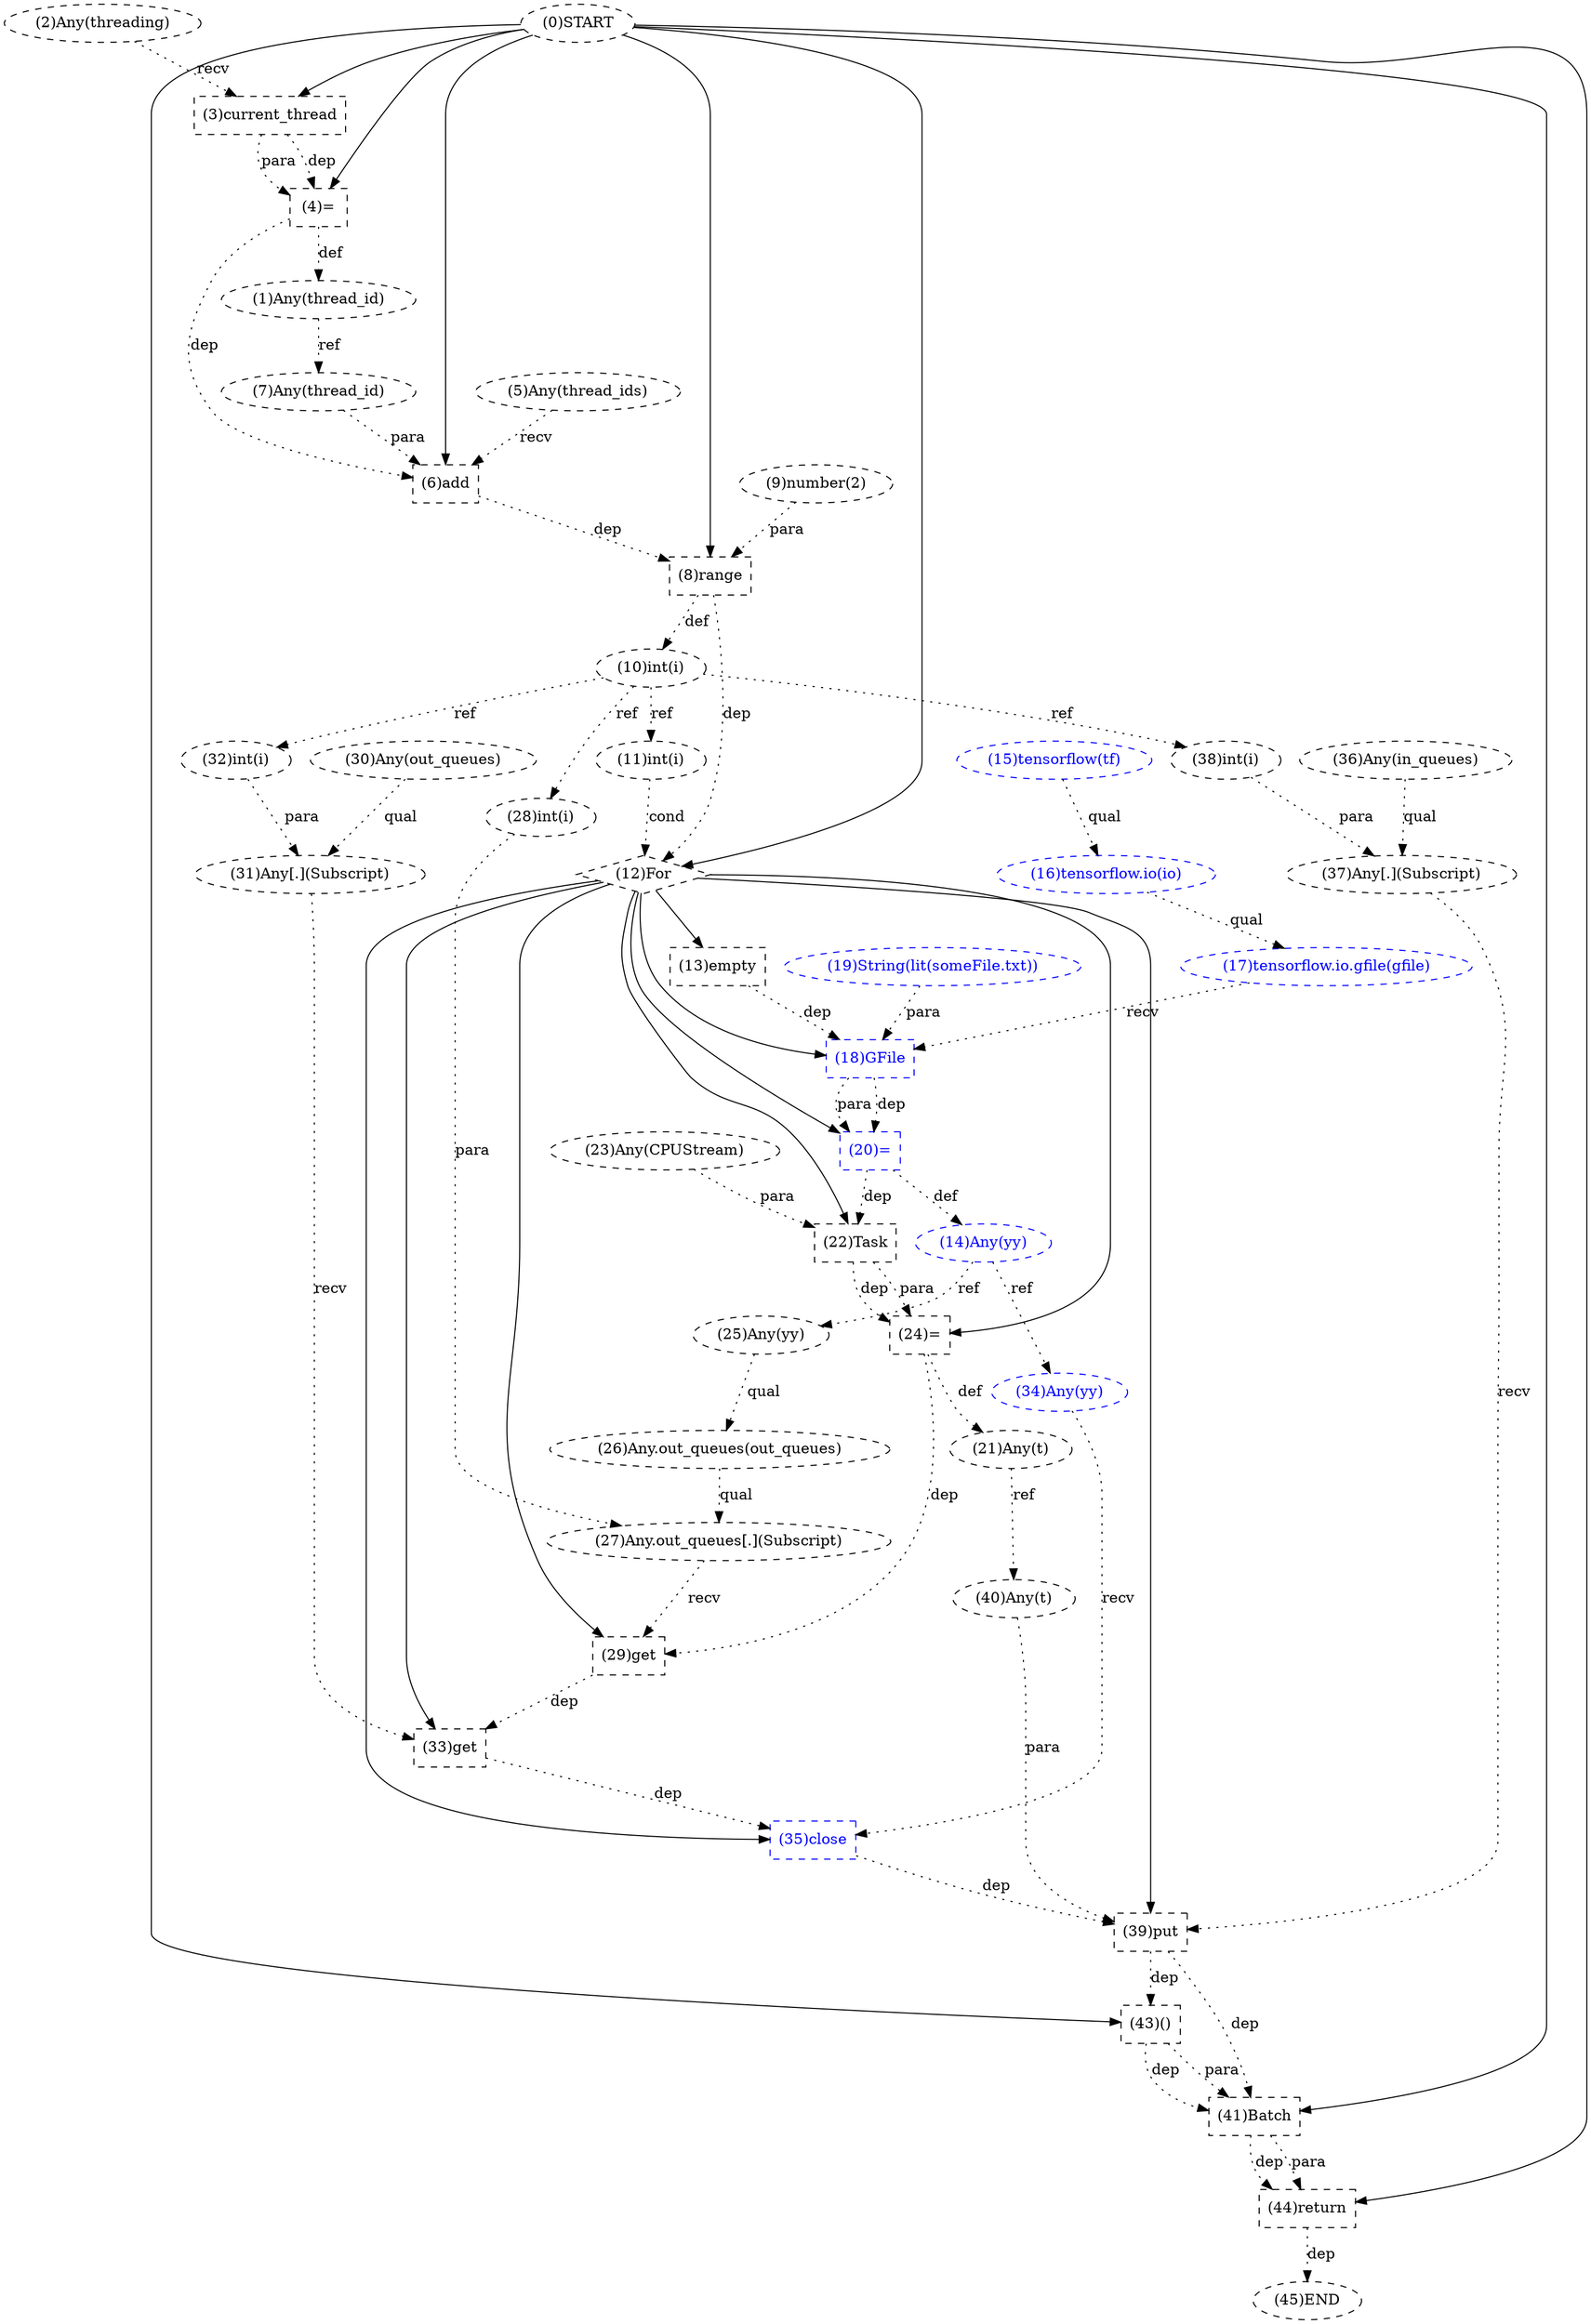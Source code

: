digraph G {
1 [label="(29)get" shape=box style=dashed]
2 [label="(1)Any(thread_id)" shape=ellipse style=dashed]
3 [label="(8)range" shape=box style=dashed]
4 [label="(34)Any(yy)" shape=ellipse style=dashed color=blue fontcolor=blue]
5 [label="(40)Any(t)" shape=ellipse style=dashed]
6 [label="(5)Any(thread_ids)" shape=ellipse style=dashed]
7 [label="(32)int(i)" shape=ellipse style=dashed]
8 [label="(2)Any(threading)" shape=ellipse style=dashed]
9 [label="(18)GFile" shape=box style=dashed color=blue fontcolor=blue]
10 [label="(0)START" style=dashed]
11 [label="(23)Any(CPUStream)" shape=ellipse style=dashed]
12 [label="(43)()" shape=box style=dashed]
13 [label="(9)number(2)" shape=ellipse style=dashed]
14 [label="(15)tensorflow(tf)" shape=ellipse style=dashed color=blue fontcolor=blue]
15 [label="(33)get" shape=box style=dashed]
16 [label="(3)current_thread" shape=box style=dashed]
17 [label="(27)Any.out_queues[.](Subscript)" shape=ellipse style=dashed]
18 [label="(22)Task" shape=box style=dashed]
19 [label="(38)int(i)" shape=ellipse style=dashed]
20 [label="(7)Any(thread_id)" shape=ellipse style=dashed]
21 [label="(45)END" style=dashed]
22 [label="(31)Any[.](Subscript)" shape=ellipse style=dashed]
23 [label="(44)return" shape=box style=dashed]
24 [label="(19)String(lit(someFile.txt))" shape=ellipse style=dashed color=blue fontcolor=blue]
25 [label="(13)empty" shape=box style=dashed]
26 [label="(4)=" shape=box style=dashed]
27 [label="(10)int(i)" shape=ellipse style=dashed]
28 [label="(20)=" shape=box style=dashed color=blue fontcolor=blue]
29 [label="(30)Any(out_queues)" shape=ellipse style=dashed]
30 [label="(24)=" shape=box style=dashed]
31 [label="(35)close" shape=box style=dashed color=blue fontcolor=blue]
32 [label="(17)tensorflow.io.gfile(gfile)" shape=ellipse style=dashed color=blue fontcolor=blue]
33 [label="(36)Any(in_queues)" shape=ellipse style=dashed]
34 [label="(28)int(i)" shape=ellipse style=dashed]
35 [label="(41)Batch" shape=box style=dashed]
36 [label="(16)tensorflow.io(io)" shape=ellipse style=dashed color=blue fontcolor=blue]
37 [label="(21)Any(t)" shape=ellipse style=dashed]
38 [label="(39)put" shape=box style=dashed]
39 [label="(25)Any(yy)" shape=ellipse style=dashed]
40 [label="(6)add" shape=box style=dashed]
41 [label="(11)int(i)" shape=ellipse style=dashed]
42 [label="(12)For" shape=diamond style=dashed]
43 [label="(14)Any(yy)" shape=ellipse style=dashed color=blue fontcolor=blue]
44 [label="(37)Any[.](Subscript)" shape=ellipse style=dashed]
45 [label="(26)Any.out_queues(out_queues)" shape=ellipse style=dashed]
42 -> 1 [label="" style=solid];
17 -> 1 [label="recv" style=dotted];
30 -> 1 [label="dep" style=dotted];
26 -> 2 [label="def" style=dotted];
10 -> 3 [label="" style=solid];
13 -> 3 [label="para" style=dotted];
40 -> 3 [label="dep" style=dotted];
43 -> 4 [label="ref" style=dotted];
37 -> 5 [label="ref" style=dotted];
27 -> 7 [label="ref" style=dotted];
42 -> 9 [label="" style=solid];
32 -> 9 [label="recv" style=dotted];
24 -> 9 [label="para" style=dotted];
25 -> 9 [label="dep" style=dotted];
10 -> 12 [label="" style=solid];
38 -> 12 [label="dep" style=dotted];
42 -> 15 [label="" style=solid];
22 -> 15 [label="recv" style=dotted];
1 -> 15 [label="dep" style=dotted];
10 -> 16 [label="" style=solid];
8 -> 16 [label="recv" style=dotted];
45 -> 17 [label="qual" style=dotted];
34 -> 17 [label="para" style=dotted];
42 -> 18 [label="" style=solid];
11 -> 18 [label="para" style=dotted];
28 -> 18 [label="dep" style=dotted];
27 -> 19 [label="ref" style=dotted];
2 -> 20 [label="ref" style=dotted];
23 -> 21 [label="dep" style=dotted];
29 -> 22 [label="qual" style=dotted];
7 -> 22 [label="para" style=dotted];
10 -> 23 [label="" style=solid];
35 -> 23 [label="dep" style=dotted];
35 -> 23 [label="para" style=dotted];
42 -> 25 [label="" style=solid];
10 -> 26 [label="" style=solid];
16 -> 26 [label="dep" style=dotted];
16 -> 26 [label="para" style=dotted];
3 -> 27 [label="def" style=dotted];
42 -> 28 [label="" style=solid];
9 -> 28 [label="dep" style=dotted];
9 -> 28 [label="para" style=dotted];
42 -> 30 [label="" style=solid];
18 -> 30 [label="dep" style=dotted];
18 -> 30 [label="para" style=dotted];
42 -> 31 [label="" style=solid];
4 -> 31 [label="recv" style=dotted];
15 -> 31 [label="dep" style=dotted];
36 -> 32 [label="qual" style=dotted];
27 -> 34 [label="ref" style=dotted];
10 -> 35 [label="" style=solid];
12 -> 35 [label="dep" style=dotted];
12 -> 35 [label="para" style=dotted];
38 -> 35 [label="dep" style=dotted];
14 -> 36 [label="qual" style=dotted];
30 -> 37 [label="def" style=dotted];
42 -> 38 [label="" style=solid];
44 -> 38 [label="recv" style=dotted];
5 -> 38 [label="para" style=dotted];
31 -> 38 [label="dep" style=dotted];
43 -> 39 [label="ref" style=dotted];
10 -> 40 [label="" style=solid];
6 -> 40 [label="recv" style=dotted];
20 -> 40 [label="para" style=dotted];
26 -> 40 [label="dep" style=dotted];
27 -> 41 [label="ref" style=dotted];
10 -> 42 [label="" style=solid];
3 -> 42 [label="dep" style=dotted];
41 -> 42 [label="cond" style=dotted];
28 -> 43 [label="def" style=dotted];
33 -> 44 [label="qual" style=dotted];
19 -> 44 [label="para" style=dotted];
39 -> 45 [label="qual" style=dotted];
}